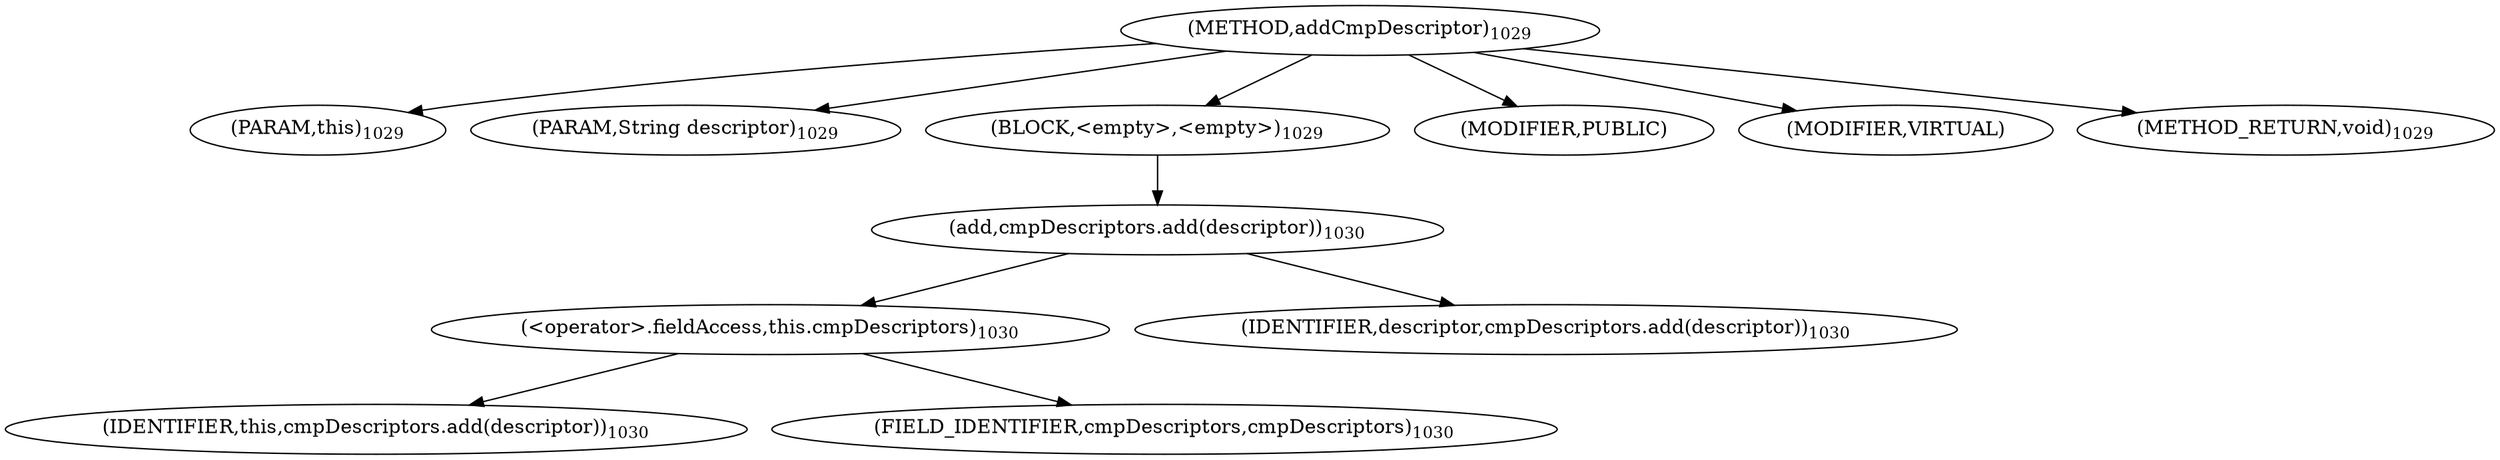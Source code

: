 digraph "addCmpDescriptor" {  
"2388" [label = <(METHOD,addCmpDescriptor)<SUB>1029</SUB>> ]
"2389" [label = <(PARAM,this)<SUB>1029</SUB>> ]
"2390" [label = <(PARAM,String descriptor)<SUB>1029</SUB>> ]
"2391" [label = <(BLOCK,&lt;empty&gt;,&lt;empty&gt;)<SUB>1029</SUB>> ]
"2392" [label = <(add,cmpDescriptors.add(descriptor))<SUB>1030</SUB>> ]
"2393" [label = <(&lt;operator&gt;.fieldAccess,this.cmpDescriptors)<SUB>1030</SUB>> ]
"2394" [label = <(IDENTIFIER,this,cmpDescriptors.add(descriptor))<SUB>1030</SUB>> ]
"2395" [label = <(FIELD_IDENTIFIER,cmpDescriptors,cmpDescriptors)<SUB>1030</SUB>> ]
"2396" [label = <(IDENTIFIER,descriptor,cmpDescriptors.add(descriptor))<SUB>1030</SUB>> ]
"2397" [label = <(MODIFIER,PUBLIC)> ]
"2398" [label = <(MODIFIER,VIRTUAL)> ]
"2399" [label = <(METHOD_RETURN,void)<SUB>1029</SUB>> ]
  "2388" -> "2389" 
  "2388" -> "2390" 
  "2388" -> "2391" 
  "2388" -> "2397" 
  "2388" -> "2398" 
  "2388" -> "2399" 
  "2391" -> "2392" 
  "2392" -> "2393" 
  "2392" -> "2396" 
  "2393" -> "2394" 
  "2393" -> "2395" 
}
